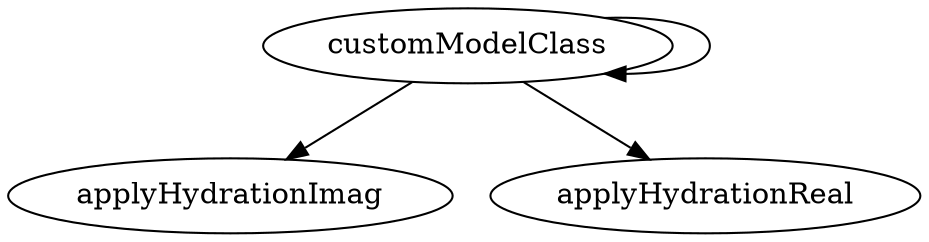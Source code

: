 /* Created by mdot for Matlab */
digraph m2html {
  customModelClass -> applyHydrationImag;
  customModelClass -> applyHydrationReal;
  customModelClass -> customModelClass;

  applyHydrationImag [URL="applyHydrationImag.html"];
  applyHydrationReal [URL="applyHydrationReal.html"];
  customModelClass [URL="customModelClass.html"];
}